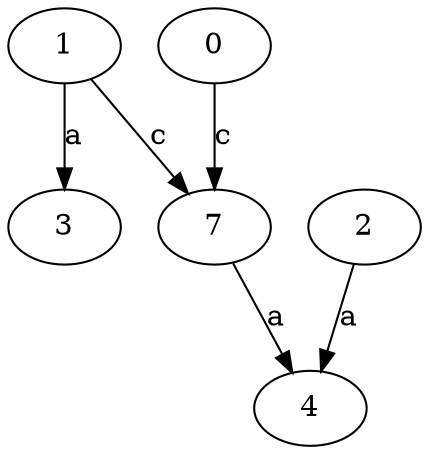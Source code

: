 strict digraph  {
3;
0;
4;
1;
7;
2;
0 -> 7  [label=c];
1 -> 3  [label=a];
1 -> 7  [label=c];
7 -> 4  [label=a];
2 -> 4  [label=a];
}
